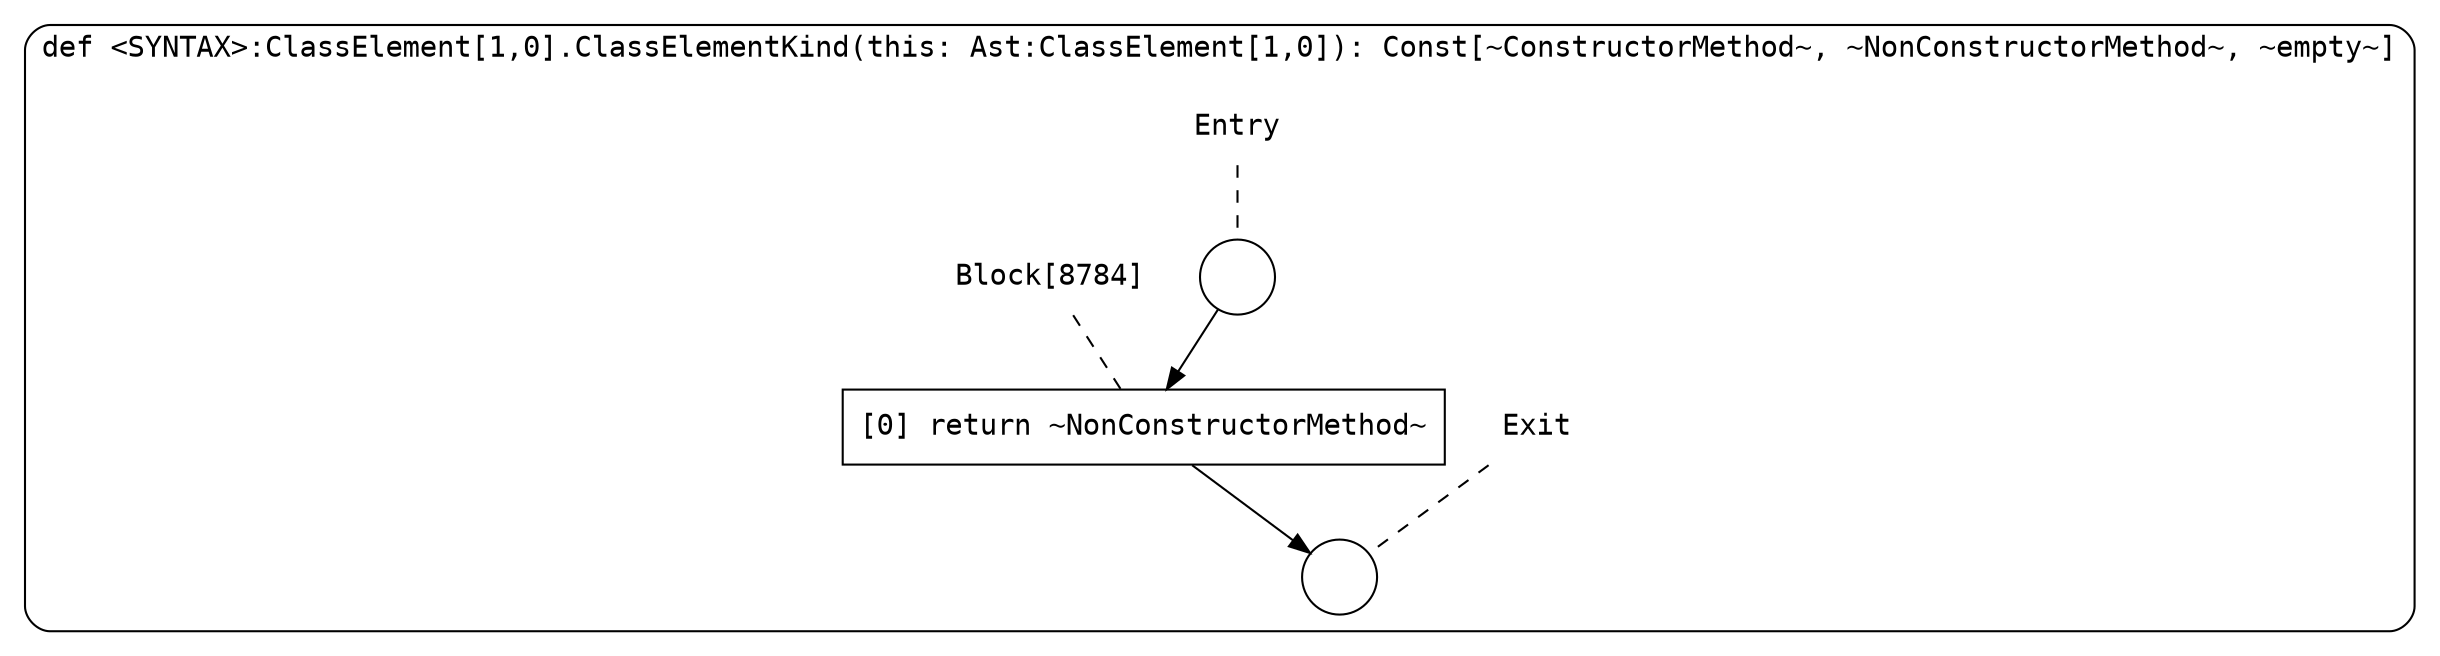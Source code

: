 digraph {
  graph [fontname = "Consolas"]
  node [fontname = "Consolas"]
  edge [fontname = "Consolas"]
  subgraph cluster1618 {
    label = "def <SYNTAX>:ClassElement[1,0].ClassElementKind(this: Ast:ClassElement[1,0]): Const[~ConstructorMethod~, ~NonConstructorMethod~, ~empty~]"
    style = rounded
    cluster1618_entry_name [shape=none, label=<<font color="black">Entry</font>>]
    cluster1618_entry_name -> cluster1618_entry [arrowhead=none, color="black", style=dashed]
    cluster1618_entry [shape=circle label=" " color="black" fillcolor="white" style=filled]
    cluster1618_entry -> node8784 [color="black"]
    cluster1618_exit_name [shape=none, label=<<font color="black">Exit</font>>]
    cluster1618_exit_name -> cluster1618_exit [arrowhead=none, color="black", style=dashed]
    cluster1618_exit [shape=circle label=" " color="black" fillcolor="white" style=filled]
    node8784_name [shape=none, label=<<font color="black">Block[8784]</font>>]
    node8784_name -> node8784 [arrowhead=none, color="black", style=dashed]
    node8784 [shape=box, label=<<font color="black">[0] return ~NonConstructorMethod~<BR ALIGN="LEFT"/></font>> color="black" fillcolor="white", style=filled]
    node8784 -> cluster1618_exit [color="black"]
  }
}